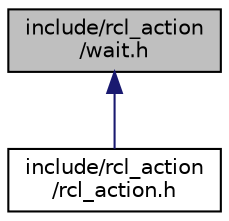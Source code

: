 digraph "include/rcl_action/wait.h"
{
  edge [fontname="Helvetica",fontsize="10",labelfontname="Helvetica",labelfontsize="10"];
  node [fontname="Helvetica",fontsize="10",shape=record];
  Node30 [label="include/rcl_action\l/wait.h",height=0.2,width=0.4,color="black", fillcolor="grey75", style="filled", fontcolor="black"];
  Node30 -> Node31 [dir="back",color="midnightblue",fontsize="10",style="solid",fontname="Helvetica"];
  Node31 [label="include/rcl_action\l/rcl_action.h",height=0.2,width=0.4,color="black", fillcolor="white", style="filled",URL="$rcl__action_8h.html"];
}

